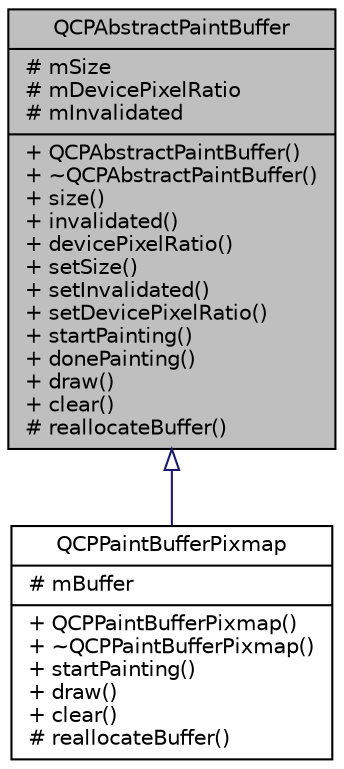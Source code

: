 digraph "QCPAbstractPaintBuffer"
{
  edge [fontname="Helvetica",fontsize="10",labelfontname="Helvetica",labelfontsize="10"];
  node [fontname="Helvetica",fontsize="10",shape=record];
  Node24 [label="{QCPAbstractPaintBuffer\n|# mSize\l# mDevicePixelRatio\l# mInvalidated\l|+ QCPAbstractPaintBuffer()\l+ ~QCPAbstractPaintBuffer()\l+ size()\l+ invalidated()\l+ devicePixelRatio()\l+ setSize()\l+ setInvalidated()\l+ setDevicePixelRatio()\l+ startPainting()\l+ donePainting()\l+ draw()\l+ clear()\l# reallocateBuffer()\l}",height=0.2,width=0.4,color="black", fillcolor="grey75", style="filled", fontcolor="black"];
  Node24 -> Node25 [dir="back",color="midnightblue",fontsize="10",style="solid",arrowtail="onormal",fontname="Helvetica"];
  Node25 [label="{QCPPaintBufferPixmap\n|# mBuffer\l|+ QCPPaintBufferPixmap()\l+ ~QCPPaintBufferPixmap()\l+ startPainting()\l+ draw()\l+ clear()\l# reallocateBuffer()\l}",height=0.2,width=0.4,color="black", fillcolor="white", style="filled",URL="$classQCPPaintBufferPixmap.html",tooltip="A paint buffer based on QPixmap, using software raster rendering. "];
}
